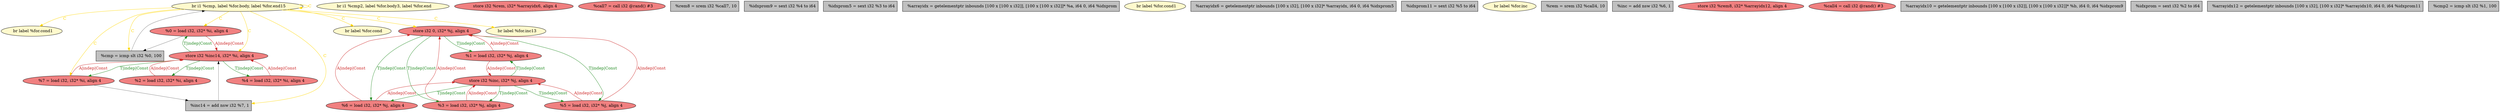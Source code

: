 
digraph G {


node1217 [fillcolor=lemonchiffon,label="  br label %for.cond1",shape=ellipse,style=filled ]
node1214 [fillcolor=lemonchiffon,label="  br i1 %cmp2, label %for.body3, label %for.end",shape=ellipse,style=filled ]
node1213 [fillcolor=lightcoral,label="  store i32 %rem, i32* %arrayidx6, align 4",shape=ellipse,style=filled ]
node1212 [fillcolor=lightcoral,label="  %call7 = call i32 @rand() #3",shape=ellipse,style=filled ]
node1215 [fillcolor=grey,label="  %rem8 = srem i32 %call7, 10",shape=rectangle,style=filled ]
node1208 [fillcolor=grey,label="  %idxprom9 = sext i32 %4 to i64",shape=rectangle,style=filled ]
node1204 [fillcolor=grey,label="  %idxprom5 = sext i32 %3 to i64",shape=rectangle,style=filled ]
node1216 [fillcolor=grey,label="  %arrayidx = getelementptr inbounds [100 x [100 x i32]], [100 x [100 x i32]]* %a, i64 0, i64 %idxprom",shape=rectangle,style=filled ]
node1203 [fillcolor=lightcoral,label="  %4 = load i32, i32* %i, align 4",shape=ellipse,style=filled ]
node1207 [fillcolor=lightcoral,label="  %1 = load i32, i32* %j, align 4",shape=ellipse,style=filled ]
node1202 [fillcolor=lightcoral,label="  %0 = load i32, i32* %i, align 4",shape=ellipse,style=filled ]
node1200 [fillcolor=lightcoral,label="  %6 = load i32, i32* %j, align 4",shape=ellipse,style=filled ]
node1187 [fillcolor=lemonchiffon,label="  br label %for.cond1",shape=ellipse,style=filled ]
node1186 [fillcolor=lemonchiffon,label="  br label %for.cond",shape=ellipse,style=filled ]
node1197 [fillcolor=grey,label="  %arrayidx6 = getelementptr inbounds [100 x i32], [100 x i32]* %arrayidx, i64 0, i64 %idxprom5",shape=rectangle,style=filled ]
node1183 [fillcolor=lightcoral,label="  %2 = load i32, i32* %i, align 4",shape=ellipse,style=filled ]
node1199 [fillcolor=grey,label="  %idxprom11 = sext i32 %5 to i64",shape=rectangle,style=filled ]
node1194 [fillcolor=lemonchiffon,label="  br label %for.inc",shape=ellipse,style=filled ]
node1218 [fillcolor=lemonchiffon,label="  br i1 %cmp, label %for.body, label %for.end15",shape=ellipse,style=filled ]
node1201 [fillcolor=lightcoral,label="  store i32 0, i32* %j, align 4",shape=ellipse,style=filled ]
node1198 [fillcolor=grey,label="  %cmp = icmp slt i32 %0, 100",shape=rectangle,style=filled ]
node1184 [fillcolor=grey,label="  %rem = srem i32 %call4, 10",shape=rectangle,style=filled ]
node1191 [fillcolor=grey,label="  %inc = add nsw i32 %6, 1",shape=rectangle,style=filled ]
node1209 [fillcolor=lightcoral,label="  store i32 %rem8, i32* %arrayidx12, align 4",shape=ellipse,style=filled ]
node1188 [fillcolor=lightcoral,label="  store i32 %inc14, i32* %i, align 4",shape=ellipse,style=filled ]
node1185 [fillcolor=lightcoral,label="  %call4 = call i32 @rand() #3",shape=ellipse,style=filled ]
node1192 [fillcolor=lightcoral,label="  %7 = load i32, i32* %i, align 4",shape=ellipse,style=filled ]
node1210 [fillcolor=lightcoral,label="  %3 = load i32, i32* %j, align 4",shape=ellipse,style=filled ]
node1205 [fillcolor=grey,label="  %arrayidx10 = getelementptr inbounds [100 x [100 x i32]], [100 x [100 x i32]]* %b, i64 0, i64 %idxprom9",shape=rectangle,style=filled ]
node1190 [fillcolor=grey,label="  %inc14 = add nsw i32 %7, 1",shape=rectangle,style=filled ]
node1196 [fillcolor=grey,label="  %idxprom = sext i32 %2 to i64",shape=rectangle,style=filled ]
node1211 [fillcolor=grey,label="  %arrayidx12 = getelementptr inbounds [100 x i32], [100 x i32]* %arrayidx10, i64 0, i64 %idxprom11",shape=rectangle,style=filled ]
node1189 [fillcolor=lightcoral,label="  store i32 %inc, i32* %j, align 4",shape=ellipse,style=filled ]
node1193 [fillcolor=lemonchiffon,label="  br label %for.inc13",shape=ellipse,style=filled ]
node1206 [fillcolor=lightcoral,label="  %5 = load i32, i32* %j, align 4",shape=ellipse,style=filled ]
node1195 [fillcolor=grey,label="  %cmp2 = icmp slt i32 %1, 100",shape=rectangle,style=filled ]

node1218->node1193 [style=solid,color=gold,label="C",penwidth=1.0,fontcolor=gold ]
node1190->node1188 [style=solid,color=black,label="",penwidth=0.5,fontcolor=black ]
node1218->node1186 [style=solid,color=gold,label="C",penwidth=1.0,fontcolor=gold ]
node1218->node1198 [style=solid,color=gold,label="C",penwidth=1.0,fontcolor=gold ]
node1200->node1201 [style=solid,color=firebrick3,label="A|indep|Const",penwidth=1.0,fontcolor=firebrick3 ]
node1218->node1192 [style=solid,color=gold,label="C",penwidth=1.0,fontcolor=gold ]
node1207->node1189 [style=solid,color=firebrick3,label="A|indep|Const",penwidth=1.0,fontcolor=firebrick3 ]
node1210->node1189 [style=solid,color=firebrick3,label="A|indep|Const",penwidth=1.0,fontcolor=firebrick3 ]
node1201->node1210 [style=solid,color=forestgreen,label="T|indep|Const",penwidth=1.0,fontcolor=forestgreen ]
node1189->node1210 [style=solid,color=forestgreen,label="T|indep|Const",penwidth=1.0,fontcolor=forestgreen ]
node1201->node1200 [style=solid,color=forestgreen,label="T|indep|Const",penwidth=1.0,fontcolor=forestgreen ]
node1206->node1201 [style=solid,color=firebrick3,label="A|indep|Const",penwidth=1.0,fontcolor=firebrick3 ]
node1188->node1202 [style=solid,color=forestgreen,label="T|indep|Const",penwidth=1.0,fontcolor=forestgreen ]
node1218->node1188 [style=solid,color=gold,label="C",penwidth=1.0,fontcolor=gold ]
node1218->node1201 [style=solid,color=gold,label="C",penwidth=1.0,fontcolor=gold ]
node1189->node1200 [style=solid,color=forestgreen,label="T|indep|Const",penwidth=1.0,fontcolor=forestgreen ]
node1201->node1207 [style=solid,color=forestgreen,label="T|indep|Const",penwidth=1.0,fontcolor=forestgreen ]
node1200->node1189 [style=solid,color=firebrick3,label="A|indep|Const",penwidth=1.0,fontcolor=firebrick3 ]
node1207->node1201 [style=solid,color=firebrick3,label="A|indep|Const",penwidth=1.0,fontcolor=firebrick3 ]
node1218->node1217 [style=solid,color=gold,label="C",penwidth=1.0,fontcolor=gold ]
node1201->node1206 [style=solid,color=forestgreen,label="T|indep|Const",penwidth=1.0,fontcolor=forestgreen ]
node1188->node1192 [style=solid,color=forestgreen,label="T|indep|Const",penwidth=1.0,fontcolor=forestgreen ]
node1202->node1198 [style=solid,color=black,label="",penwidth=0.5,fontcolor=black ]
node1210->node1201 [style=solid,color=firebrick3,label="A|indep|Const",penwidth=1.0,fontcolor=firebrick3 ]
node1183->node1188 [style=solid,color=firebrick3,label="A|indep|Const",penwidth=1.0,fontcolor=firebrick3 ]
node1189->node1206 [style=solid,color=forestgreen,label="T|indep|Const",penwidth=1.0,fontcolor=forestgreen ]
node1192->node1188 [style=solid,color=firebrick3,label="A|indep|Const",penwidth=1.0,fontcolor=firebrick3 ]
node1206->node1189 [style=solid,color=firebrick3,label="A|indep|Const",penwidth=1.0,fontcolor=firebrick3 ]
node1188->node1183 [style=solid,color=forestgreen,label="T|indep|Const",penwidth=1.0,fontcolor=forestgreen ]
node1198->node1218 [style=solid,color=black,label="",penwidth=0.5,fontcolor=black ]
node1189->node1207 [style=solid,color=forestgreen,label="T|indep|Const",penwidth=1.0,fontcolor=forestgreen ]
node1218->node1218 [style=solid,color=gold,label="C",penwidth=1.0,fontcolor=gold ]
node1202->node1188 [style=solid,color=firebrick3,label="A|indep|Const",penwidth=1.0,fontcolor=firebrick3 ]
node1218->node1190 [style=solid,color=gold,label="C",penwidth=1.0,fontcolor=gold ]
node1192->node1190 [style=solid,color=black,label="",penwidth=0.5,fontcolor=black ]
node1188->node1203 [style=solid,color=forestgreen,label="T|indep|Const",penwidth=1.0,fontcolor=forestgreen ]
node1203->node1188 [style=solid,color=firebrick3,label="A|indep|Const",penwidth=1.0,fontcolor=firebrick3 ]
node1218->node1202 [style=solid,color=gold,label="C",penwidth=1.0,fontcolor=gold ]


}
